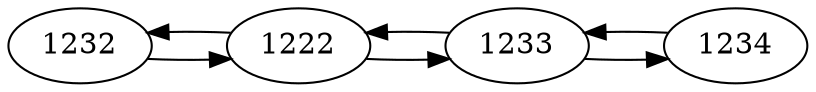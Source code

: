 digraph matriz{
    rankdir = "LR"
1232->1222
1222->1233
1222->1232
1233->1234
1233->1222
1234->1233
}